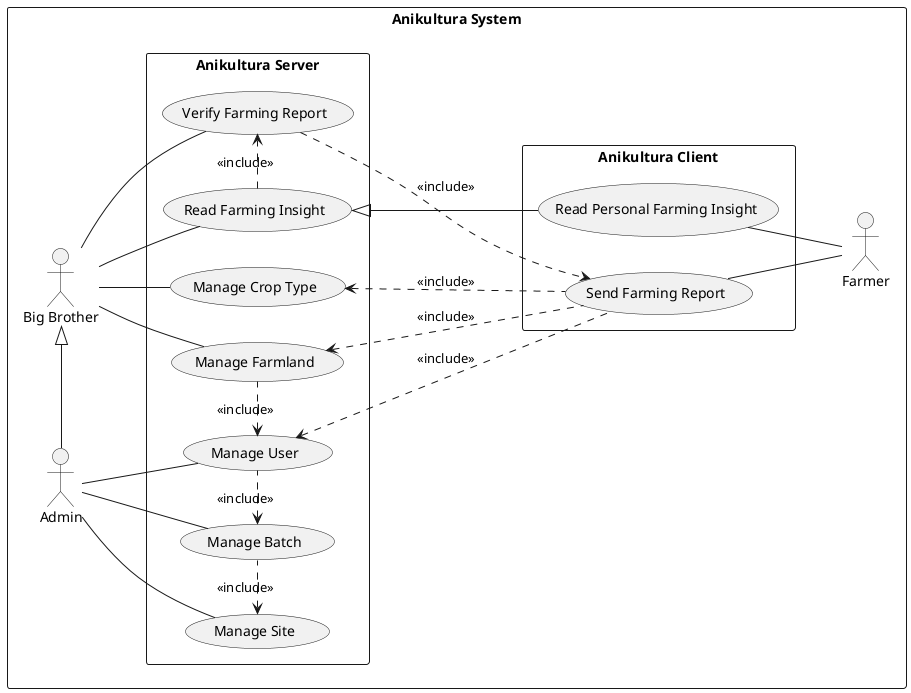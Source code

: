 @startuml

left to right direction

rectangle "Anikultura System" {
    actor "Big Brother" as bigbro
    actor "Admin" as admin
    actor "Farmer" as farmer

    rectangle "Anikultura Server" {
        usecase "Manage User" as AD1
        usecase "Manage Batch" as AD2
        usecase "Manage Farmland" as AD3
        usecase "Manage Crop Type" as AD4
        usecase "Manage Site" as AD5

        usecase "Verify Farming Report" as AD6
        usecase "Read Farming Insight" as FD3
    }

    rectangle "Anikultura Client" {
        usecase "Send Farming Report" as FD1
        usecase "Read Personal Farming Insight" as FD2
    }
}

' Admin Usecases

admin -- AD1
admin -- AD2
bigbro -- AD3
bigbro -- AD4
bigbro -- AD6
admin -- AD5

admin -|> bigbro

' Usecase Dependencies

AD5 <. AD2 : <<include>>
AD2 <. AD1 : <<include>>
AD1 <. AD3 : <<include>>

' Farming Report to Manage Dependencies
AD1 <. FD1 : <<include>>
AD3 <. FD1 : <<include>>
AD4 <. FD1 : <<include>>

' Farming Insight
bigbro -- FD3
FD3 .> AD6 : <<include>>
AD6 ..> FD1 : <<include>>

FD3 <|--- FD2

FD1 -- farmer
FD2 -- farmer

' FD1 .> FD2 : <<extend>>


@enduml
